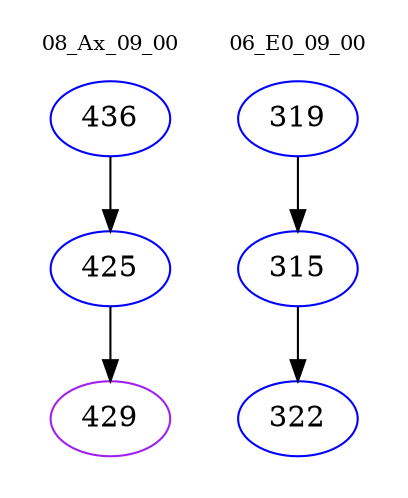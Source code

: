 digraph{
subgraph cluster_0 {
color = white
label = "08_Ax_09_00";
fontsize=10;
T0_436 [label="436", color="blue"]
T0_436 -> T0_425 [color="black"]
T0_425 [label="425", color="blue"]
T0_425 -> T0_429 [color="black"]
T0_429 [label="429", color="purple"]
}
subgraph cluster_1 {
color = white
label = "06_E0_09_00";
fontsize=10;
T1_319 [label="319", color="blue"]
T1_319 -> T1_315 [color="black"]
T1_315 [label="315", color="blue"]
T1_315 -> T1_322 [color="black"]
T1_322 [label="322", color="blue"]
}
}

